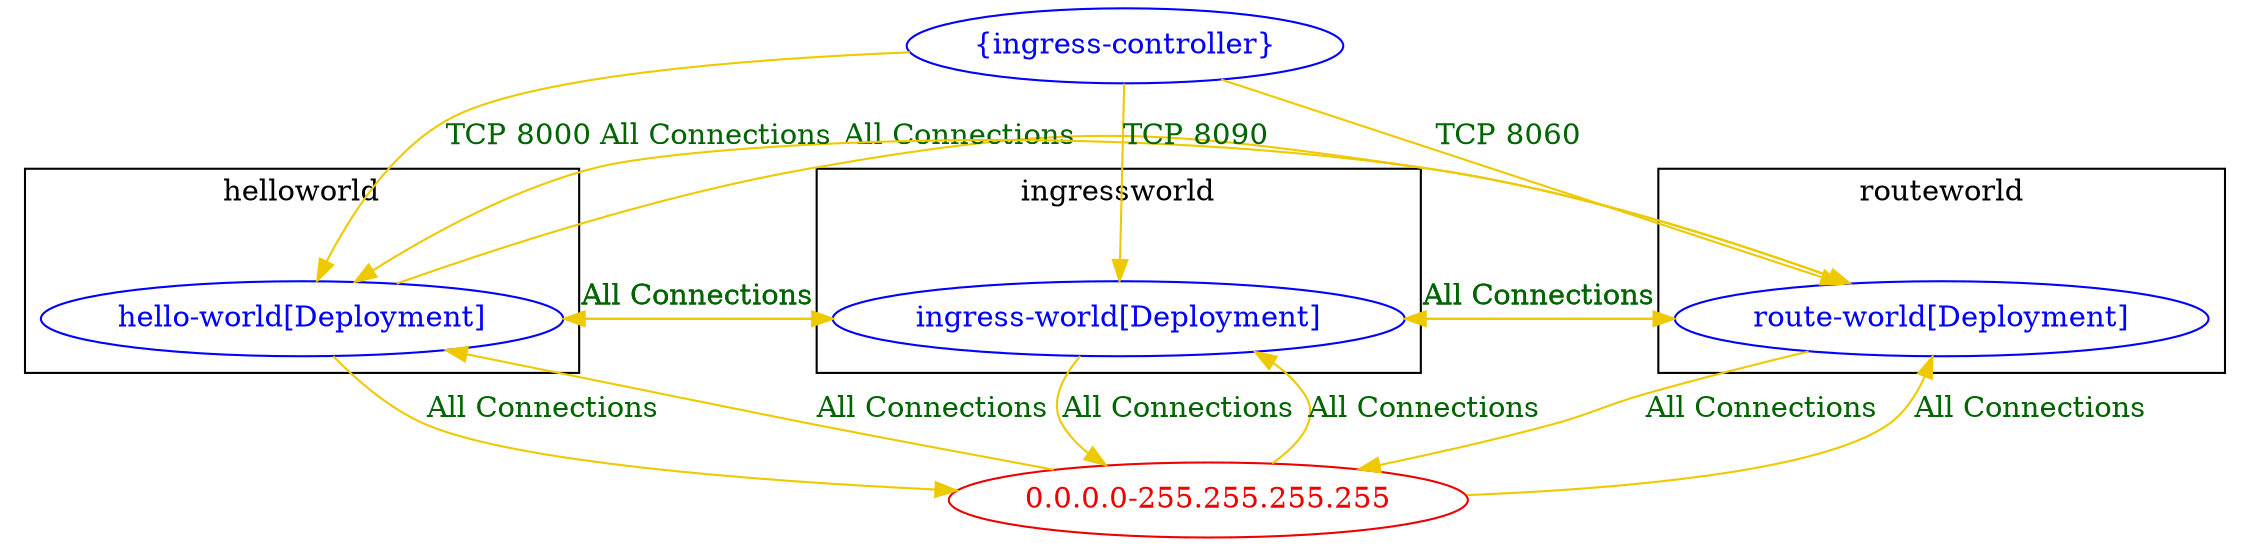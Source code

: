 digraph {
	subgraph cluster_helloworld {
		"hello-world[Deployment]" [label="hello-world[Deployment]" color="blue" fontcolor="blue"]
		label="helloworld"
	}
	subgraph cluster_ingressworld {
		"ingress-world[Deployment]" [label="ingress-world[Deployment]" color="blue" fontcolor="blue"]
		label="ingressworld"
	}
	subgraph cluster_routeworld {
		"route-world[Deployment]" [label="route-world[Deployment]" color="blue" fontcolor="blue"]
		label="routeworld"
	}
	"0.0.0.0-255.255.255.255" [label="0.0.0.0-255.255.255.255" color="red2" fontcolor="red2"]
	"{ingress-controller}" [label="{ingress-controller}" color="blue" fontcolor="blue"]
	"0.0.0.0-255.255.255.255" -> "hello-world[Deployment]" [label="All Connections" color="gold2" fontcolor="darkgreen"]
	"0.0.0.0-255.255.255.255" -> "ingress-world[Deployment]" [label="All Connections" color="gold2" fontcolor="darkgreen"]
	"0.0.0.0-255.255.255.255" -> "route-world[Deployment]" [label="All Connections" color="gold2" fontcolor="darkgreen"]
	"hello-world[Deployment]" -> "0.0.0.0-255.255.255.255" [label="All Connections" color="gold2" fontcolor="darkgreen"]
	"hello-world[Deployment]" -> "ingress-world[Deployment]" [label="All Connections" color="gold2" fontcolor="darkgreen"]
	"hello-world[Deployment]" -> "route-world[Deployment]" [label="All Connections" color="gold2" fontcolor="darkgreen"]
	"ingress-world[Deployment]" -> "0.0.0.0-255.255.255.255" [label="All Connections" color="gold2" fontcolor="darkgreen"]
	"ingress-world[Deployment]" -> "hello-world[Deployment]" [label="All Connections" color="gold2" fontcolor="darkgreen"]
	"ingress-world[Deployment]" -> "route-world[Deployment]" [label="All Connections" color="gold2" fontcolor="darkgreen"]
	"route-world[Deployment]" -> "0.0.0.0-255.255.255.255" [label="All Connections" color="gold2" fontcolor="darkgreen"]
	"route-world[Deployment]" -> "hello-world[Deployment]" [label="All Connections" color="gold2" fontcolor="darkgreen"]
	"route-world[Deployment]" -> "ingress-world[Deployment]" [label="All Connections" color="gold2" fontcolor="darkgreen"]
	"{ingress-controller}" -> "hello-world[Deployment]" [label="TCP 8000" color="gold2" fontcolor="darkgreen"]
	"{ingress-controller}" -> "ingress-world[Deployment]" [label="TCP 8090" color="gold2" fontcolor="darkgreen"]
	"{ingress-controller}" -> "route-world[Deployment]" [label="TCP 8060" color="gold2" fontcolor="darkgreen"]
}